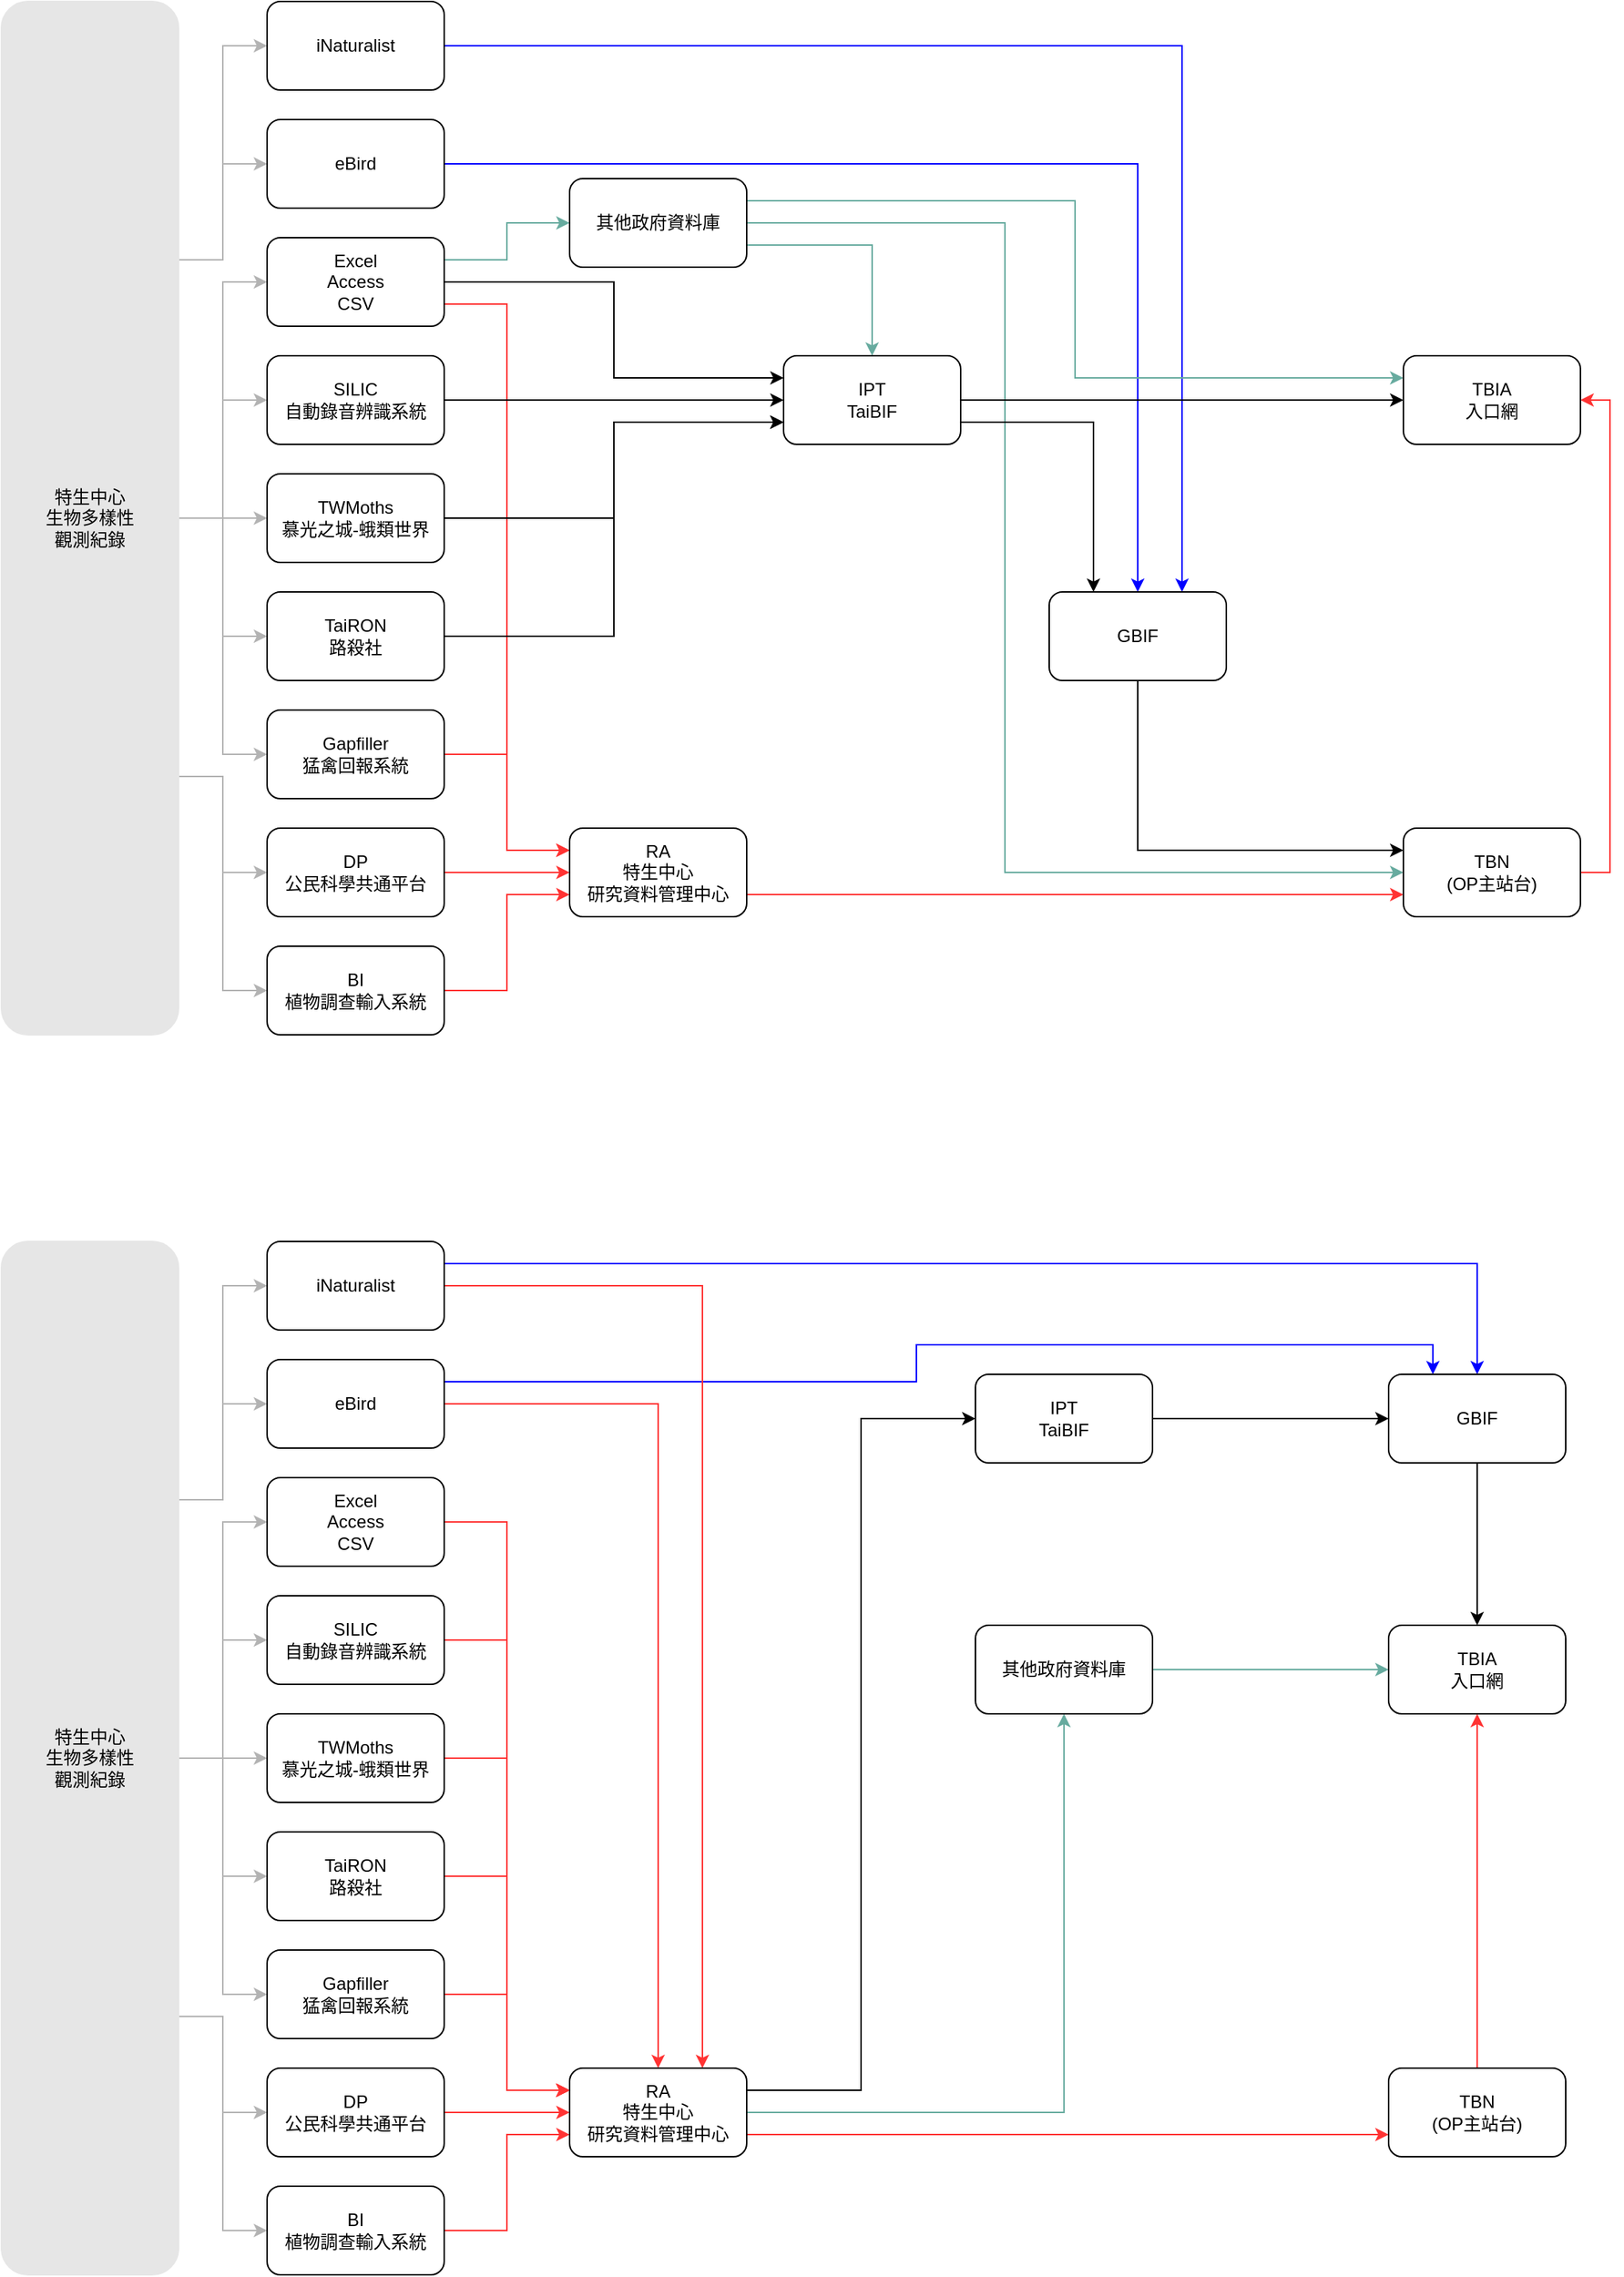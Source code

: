<mxfile version="21.1.9" type="github">
  <diagram id="rm72Gj8ZxFal6YDLn9Lo" name="Page-1">
    <mxGraphModel dx="1969" dy="887" grid="1" gridSize="10" guides="1" tooltips="1" connect="1" arrows="1" fold="1" page="1" pageScale="1" pageWidth="1169" pageHeight="827" math="0" shadow="0">
      <root>
        <mxCell id="0" />
        <mxCell id="1" parent="0" />
        <mxCell id="_VTtxhrFGdUtf0AvVYgn-45" style="edgeStyle=orthogonalEdgeStyle;rounded=0;orthogonalLoop=1;jettySize=auto;html=1;exitX=1;exitY=0.25;exitDx=0;exitDy=0;entryX=0;entryY=0.5;entryDx=0;entryDy=0;shadow=0;strokeColor=#B3B3B3;fillColor=#FFB366;" parent="1" source="uOPO1Oe3B9QStqaCYldA-2" target="uOPO1Oe3B9QStqaCYldA-10" edge="1">
          <mxGeometry relative="1" as="geometry" />
        </mxCell>
        <mxCell id="_VTtxhrFGdUtf0AvVYgn-46" style="edgeStyle=orthogonalEdgeStyle;rounded=0;orthogonalLoop=1;jettySize=auto;html=1;exitX=1;exitY=0.25;exitDx=0;exitDy=0;shadow=0;strokeColor=#B3B3B3;fillColor=#FFB366;" parent="1" source="uOPO1Oe3B9QStqaCYldA-2" target="uOPO1Oe3B9QStqaCYldA-9" edge="1">
          <mxGeometry relative="1" as="geometry" />
        </mxCell>
        <mxCell id="_VTtxhrFGdUtf0AvVYgn-48" style="edgeStyle=orthogonalEdgeStyle;rounded=0;orthogonalLoop=1;jettySize=auto;html=1;exitX=1;exitY=0.5;exitDx=0;exitDy=0;entryX=0;entryY=0.5;entryDx=0;entryDy=0;shadow=0;strokeColor=#B3B3B3;fillColor=#FFB366;" parent="1" source="uOPO1Oe3B9QStqaCYldA-2" target="uOPO1Oe3B9QStqaCYldA-3" edge="1">
          <mxGeometry relative="1" as="geometry" />
        </mxCell>
        <mxCell id="_VTtxhrFGdUtf0AvVYgn-49" style="edgeStyle=orthogonalEdgeStyle;rounded=0;orthogonalLoop=1;jettySize=auto;html=1;exitX=1;exitY=0.5;exitDx=0;exitDy=0;entryX=0;entryY=0.5;entryDx=0;entryDy=0;shadow=0;strokeColor=#B3B3B3;fillColor=#FFB366;" parent="1" source="uOPO1Oe3B9QStqaCYldA-2" target="uOPO1Oe3B9QStqaCYldA-7" edge="1">
          <mxGeometry relative="1" as="geometry" />
        </mxCell>
        <mxCell id="_VTtxhrFGdUtf0AvVYgn-50" style="edgeStyle=orthogonalEdgeStyle;rounded=0;orthogonalLoop=1;jettySize=auto;html=1;exitX=1;exitY=0.5;exitDx=0;exitDy=0;shadow=0;strokeColor=#B3B3B3;fillColor=#FFB366;" parent="1" source="uOPO1Oe3B9QStqaCYldA-2" target="uOPO1Oe3B9QStqaCYldA-8" edge="1">
          <mxGeometry relative="1" as="geometry" />
        </mxCell>
        <mxCell id="_VTtxhrFGdUtf0AvVYgn-51" style="edgeStyle=orthogonalEdgeStyle;rounded=0;orthogonalLoop=1;jettySize=auto;html=1;exitX=1;exitY=0.5;exitDx=0;exitDy=0;entryX=0;entryY=0.5;entryDx=0;entryDy=0;shadow=0;strokeColor=#B3B3B3;fillColor=#FFB366;" parent="1" source="uOPO1Oe3B9QStqaCYldA-2" target="_VTtxhrFGdUtf0AvVYgn-23" edge="1">
          <mxGeometry relative="1" as="geometry" />
        </mxCell>
        <mxCell id="_VTtxhrFGdUtf0AvVYgn-52" style="edgeStyle=orthogonalEdgeStyle;rounded=0;orthogonalLoop=1;jettySize=auto;html=1;exitX=1;exitY=0.5;exitDx=0;exitDy=0;entryX=0;entryY=0.5;entryDx=0;entryDy=0;shadow=0;strokeColor=#B3B3B3;fillColor=#FFB366;" parent="1" source="uOPO1Oe3B9QStqaCYldA-2" target="uOPO1Oe3B9QStqaCYldA-6" edge="1">
          <mxGeometry relative="1" as="geometry" />
        </mxCell>
        <mxCell id="_VTtxhrFGdUtf0AvVYgn-53" style="edgeStyle=orthogonalEdgeStyle;rounded=0;orthogonalLoop=1;jettySize=auto;html=1;exitX=1;exitY=0.75;exitDx=0;exitDy=0;entryX=0;entryY=0.5;entryDx=0;entryDy=0;shadow=0;strokeColor=#B3B3B3;fillColor=#FFB366;" parent="1" source="uOPO1Oe3B9QStqaCYldA-2" target="uOPO1Oe3B9QStqaCYldA-4" edge="1">
          <mxGeometry relative="1" as="geometry" />
        </mxCell>
        <mxCell id="_VTtxhrFGdUtf0AvVYgn-54" style="edgeStyle=orthogonalEdgeStyle;rounded=0;orthogonalLoop=1;jettySize=auto;html=1;exitX=1;exitY=0.75;exitDx=0;exitDy=0;shadow=0;strokeColor=#B3B3B3;fillColor=#FFB366;" parent="1" source="uOPO1Oe3B9QStqaCYldA-2" target="uOPO1Oe3B9QStqaCYldA-5" edge="1">
          <mxGeometry relative="1" as="geometry" />
        </mxCell>
        <mxCell id="uOPO1Oe3B9QStqaCYldA-2" value="&lt;div&gt;特生中心&lt;/div&gt;&lt;div&gt;生物多樣性&lt;/div&gt;&lt;div&gt;觀測紀錄&lt;/div&gt;" style="rounded=1;whiteSpace=wrap;html=1;strokeColor=#E6E6E6;fillColor=#E6E6E6;" parent="1" vertex="1">
          <mxGeometry x="39" y="40" width="120" height="700" as="geometry" />
        </mxCell>
        <mxCell id="uOPO1Oe3B9QStqaCYldA-18" style="edgeStyle=orthogonalEdgeStyle;rounded=0;orthogonalLoop=1;jettySize=auto;html=1;exitX=1;exitY=0.75;exitDx=0;exitDy=0;entryX=0;entryY=0.25;entryDx=0;entryDy=0;strokeColor=#FF3333;" parent="1" source="uOPO1Oe3B9QStqaCYldA-3" target="uOPO1Oe3B9QStqaCYldA-11" edge="1">
          <mxGeometry relative="1" as="geometry">
            <Array as="points" />
          </mxGeometry>
        </mxCell>
        <mxCell id="uOPO1Oe3B9QStqaCYldA-33" style="edgeStyle=orthogonalEdgeStyle;rounded=0;orthogonalLoop=1;jettySize=auto;html=1;exitX=1;exitY=0.25;exitDx=0;exitDy=0;entryX=0;entryY=0.5;entryDx=0;entryDy=0;strokeColor=#67AB9F;" parent="1" source="uOPO1Oe3B9QStqaCYldA-3" target="uOPO1Oe3B9QStqaCYldA-13" edge="1">
          <mxGeometry relative="1" as="geometry" />
        </mxCell>
        <mxCell id="_VTtxhrFGdUtf0AvVYgn-32" style="edgeStyle=orthogonalEdgeStyle;rounded=0;orthogonalLoop=1;jettySize=auto;html=1;exitX=1;exitY=0.5;exitDx=0;exitDy=0;entryX=0;entryY=0.25;entryDx=0;entryDy=0;strokeColor=#000000;" parent="1" source="uOPO1Oe3B9QStqaCYldA-3" target="uOPO1Oe3B9QStqaCYldA-14" edge="1">
          <mxGeometry relative="1" as="geometry" />
        </mxCell>
        <mxCell id="uOPO1Oe3B9QStqaCYldA-3" value="&lt;div&gt;Excel&lt;/div&gt;&lt;div&gt;Access&lt;/div&gt;&lt;div&gt;CSV&lt;br&gt;&lt;/div&gt;" style="rounded=1;whiteSpace=wrap;html=1;" parent="1" vertex="1">
          <mxGeometry x="219" y="200" width="120" height="60" as="geometry" />
        </mxCell>
        <mxCell id="_VTtxhrFGdUtf0AvVYgn-38" style="edgeStyle=orthogonalEdgeStyle;rounded=0;orthogonalLoop=1;jettySize=auto;html=1;exitX=1;exitY=0.5;exitDx=0;exitDy=0;entryX=0;entryY=0.5;entryDx=0;entryDy=0;strokeColor=#FF3333;" parent="1" source="uOPO1Oe3B9QStqaCYldA-4" target="uOPO1Oe3B9QStqaCYldA-11" edge="1">
          <mxGeometry relative="1" as="geometry" />
        </mxCell>
        <mxCell id="uOPO1Oe3B9QStqaCYldA-4" value="&lt;div&gt;DP&lt;/div&gt;公民科學共通平台" style="rounded=1;whiteSpace=wrap;html=1;" parent="1" vertex="1">
          <mxGeometry x="219" y="600" width="120" height="60" as="geometry" />
        </mxCell>
        <mxCell id="_VTtxhrFGdUtf0AvVYgn-39" style="edgeStyle=orthogonalEdgeStyle;rounded=0;orthogonalLoop=1;jettySize=auto;html=1;exitX=1;exitY=0.5;exitDx=0;exitDy=0;entryX=0;entryY=0.75;entryDx=0;entryDy=0;strokeColor=#FF3333;" parent="1" source="uOPO1Oe3B9QStqaCYldA-5" target="uOPO1Oe3B9QStqaCYldA-11" edge="1">
          <mxGeometry relative="1" as="geometry" />
        </mxCell>
        <mxCell id="uOPO1Oe3B9QStqaCYldA-5" value="&lt;div&gt;BI&lt;/div&gt;植物調查輸入系統" style="rounded=1;whiteSpace=wrap;html=1;" parent="1" vertex="1">
          <mxGeometry x="219" y="680" width="120" height="60" as="geometry" />
        </mxCell>
        <mxCell id="_VTtxhrFGdUtf0AvVYgn-42" style="edgeStyle=orthogonalEdgeStyle;rounded=0;orthogonalLoop=1;jettySize=auto;html=1;exitX=1;exitY=0.5;exitDx=0;exitDy=0;entryX=0;entryY=0.25;entryDx=0;entryDy=0;strokeColor=#FF3333;" parent="1" source="uOPO1Oe3B9QStqaCYldA-6" target="uOPO1Oe3B9QStqaCYldA-11" edge="1">
          <mxGeometry relative="1" as="geometry" />
        </mxCell>
        <mxCell id="uOPO1Oe3B9QStqaCYldA-6" value="&lt;div&gt;Gapfiller&lt;/div&gt;&lt;div&gt;猛禽回報系統&lt;br&gt;&lt;/div&gt;" style="rounded=1;whiteSpace=wrap;html=1;" parent="1" vertex="1">
          <mxGeometry x="219" y="520" width="120" height="60" as="geometry" />
        </mxCell>
        <mxCell id="_VTtxhrFGdUtf0AvVYgn-34" style="edgeStyle=orthogonalEdgeStyle;rounded=0;orthogonalLoop=1;jettySize=auto;html=1;exitX=1;exitY=0.5;exitDx=0;exitDy=0;entryX=0;entryY=0.5;entryDx=0;entryDy=0;strokeColor=#000000;" parent="1" source="uOPO1Oe3B9QStqaCYldA-7" target="uOPO1Oe3B9QStqaCYldA-14" edge="1">
          <mxGeometry relative="1" as="geometry" />
        </mxCell>
        <mxCell id="uOPO1Oe3B9QStqaCYldA-7" value="&lt;div&gt;SILIC&lt;/div&gt;自動錄音辨識系統" style="rounded=1;whiteSpace=wrap;html=1;" parent="1" vertex="1">
          <mxGeometry x="219" y="280" width="120" height="60" as="geometry" />
        </mxCell>
        <mxCell id="_VTtxhrFGdUtf0AvVYgn-35" style="edgeStyle=orthogonalEdgeStyle;rounded=0;orthogonalLoop=1;jettySize=auto;html=1;exitX=1;exitY=0.5;exitDx=0;exitDy=0;entryX=0;entryY=0.75;entryDx=0;entryDy=0;strokeColor=#000000;" parent="1" source="uOPO1Oe3B9QStqaCYldA-8" target="uOPO1Oe3B9QStqaCYldA-14" edge="1">
          <mxGeometry relative="1" as="geometry" />
        </mxCell>
        <mxCell id="uOPO1Oe3B9QStqaCYldA-8" value="&lt;div&gt;TWMoths&lt;/div&gt;&lt;div&gt;慕光之城-蛾類世界&lt;br&gt;&lt;/div&gt;" style="rounded=1;whiteSpace=wrap;html=1;" parent="1" vertex="1">
          <mxGeometry x="219" y="360" width="120" height="60" as="geometry" />
        </mxCell>
        <mxCell id="_VTtxhrFGdUtf0AvVYgn-4" style="edgeStyle=orthogonalEdgeStyle;rounded=0;orthogonalLoop=1;jettySize=auto;html=1;exitX=1;exitY=0.5;exitDx=0;exitDy=0;entryX=0.5;entryY=0;entryDx=0;entryDy=0;strokeColor=#0000FF;" parent="1" source="uOPO1Oe3B9QStqaCYldA-9" target="uOPO1Oe3B9QStqaCYldA-25" edge="1">
          <mxGeometry relative="1" as="geometry" />
        </mxCell>
        <mxCell id="uOPO1Oe3B9QStqaCYldA-9" value="&lt;div&gt;eBird&lt;/div&gt;" style="rounded=1;whiteSpace=wrap;html=1;" parent="1" vertex="1">
          <mxGeometry x="219" y="120" width="120" height="60" as="geometry" />
        </mxCell>
        <mxCell id="_VTtxhrFGdUtf0AvVYgn-5" style="edgeStyle=orthogonalEdgeStyle;rounded=0;orthogonalLoop=1;jettySize=auto;html=1;exitX=1;exitY=0.5;exitDx=0;exitDy=0;entryX=0.75;entryY=0;entryDx=0;entryDy=0;strokeColor=#0000FF;" parent="1" source="uOPO1Oe3B9QStqaCYldA-10" target="uOPO1Oe3B9QStqaCYldA-25" edge="1">
          <mxGeometry relative="1" as="geometry">
            <mxPoint x="669" y="280" as="targetPoint" />
          </mxGeometry>
        </mxCell>
        <mxCell id="uOPO1Oe3B9QStqaCYldA-10" value="iNaturalist" style="rounded=1;whiteSpace=wrap;html=1;" parent="1" vertex="1">
          <mxGeometry x="219" y="40" width="120" height="60" as="geometry" />
        </mxCell>
        <mxCell id="uOPO1Oe3B9QStqaCYldA-24" style="edgeStyle=orthogonalEdgeStyle;rounded=0;orthogonalLoop=1;jettySize=auto;html=1;entryX=0;entryY=0.75;entryDx=0;entryDy=0;exitX=1;exitY=0.75;exitDx=0;exitDy=0;strokeColor=#FF3333;" parent="1" source="uOPO1Oe3B9QStqaCYldA-11" target="uOPO1Oe3B9QStqaCYldA-23" edge="1">
          <mxGeometry relative="1" as="geometry">
            <mxPoint x="539" y="640" as="sourcePoint" />
          </mxGeometry>
        </mxCell>
        <mxCell id="uOPO1Oe3B9QStqaCYldA-11" value="&lt;div&gt;RA&lt;/div&gt;&lt;div&gt;特生中心&lt;/div&gt;&lt;div&gt;研究資料管理中心&lt;br&gt;&lt;/div&gt;" style="rounded=1;whiteSpace=wrap;html=1;" parent="1" vertex="1">
          <mxGeometry x="424" y="600" width="120" height="60" as="geometry" />
        </mxCell>
        <mxCell id="_VTtxhrFGdUtf0AvVYgn-41" style="edgeStyle=orthogonalEdgeStyle;rounded=0;orthogonalLoop=1;jettySize=auto;html=1;entryX=0.5;entryY=0;entryDx=0;entryDy=0;strokeColor=#67AB9F;exitX=1;exitY=0.75;exitDx=0;exitDy=0;" parent="1" source="uOPO1Oe3B9QStqaCYldA-13" target="uOPO1Oe3B9QStqaCYldA-14" edge="1">
          <mxGeometry relative="1" as="geometry">
            <mxPoint x="539" y="190" as="sourcePoint" />
          </mxGeometry>
        </mxCell>
        <mxCell id="_VTtxhrFGdUtf0AvVYgn-43" style="edgeStyle=orthogonalEdgeStyle;rounded=0;orthogonalLoop=1;jettySize=auto;html=1;exitX=1;exitY=0.25;exitDx=0;exitDy=0;entryX=0;entryY=0.25;entryDx=0;entryDy=0;shadow=0;strokeColor=#67AB9F;fillColor=#FFB366;" parent="1" source="uOPO1Oe3B9QStqaCYldA-13" target="_VTtxhrFGdUtf0AvVYgn-7" edge="1">
          <mxGeometry relative="1" as="geometry" />
        </mxCell>
        <mxCell id="hfrrrpdpzwzLfhbFBO3z-2" style="edgeStyle=orthogonalEdgeStyle;rounded=0;orthogonalLoop=1;jettySize=auto;html=1;exitX=1;exitY=0.5;exitDx=0;exitDy=0;entryX=0;entryY=0.5;entryDx=0;entryDy=0;strokeColor=#67AB9F;" edge="1" parent="1" source="uOPO1Oe3B9QStqaCYldA-13" target="uOPO1Oe3B9QStqaCYldA-23">
          <mxGeometry relative="1" as="geometry">
            <Array as="points">
              <mxPoint x="719" y="190" />
              <mxPoint x="719" y="630" />
            </Array>
          </mxGeometry>
        </mxCell>
        <mxCell id="uOPO1Oe3B9QStqaCYldA-13" value="其他政府資料庫" style="rounded=1;whiteSpace=wrap;html=1;" parent="1" vertex="1">
          <mxGeometry x="424" y="160" width="120" height="60" as="geometry" />
        </mxCell>
        <mxCell id="_VTtxhrFGdUtf0AvVYgn-11" style="edgeStyle=orthogonalEdgeStyle;rounded=0;orthogonalLoop=1;jettySize=auto;html=1;exitX=1;exitY=0.5;exitDx=0;exitDy=0;entryX=0;entryY=0.5;entryDx=0;entryDy=0;strokeColor=#000000;" parent="1" source="uOPO1Oe3B9QStqaCYldA-14" target="_VTtxhrFGdUtf0AvVYgn-7" edge="1">
          <mxGeometry relative="1" as="geometry" />
        </mxCell>
        <mxCell id="_VTtxhrFGdUtf0AvVYgn-55" style="edgeStyle=orthogonalEdgeStyle;rounded=0;orthogonalLoop=1;jettySize=auto;html=1;exitX=1;exitY=0.75;exitDx=0;exitDy=0;entryX=0.25;entryY=0;entryDx=0;entryDy=0;shadow=0;strokeColor=#000000;fillColor=#FFB366;" parent="1" source="uOPO1Oe3B9QStqaCYldA-14" target="uOPO1Oe3B9QStqaCYldA-25" edge="1">
          <mxGeometry relative="1" as="geometry" />
        </mxCell>
        <mxCell id="uOPO1Oe3B9QStqaCYldA-14" value="&lt;div&gt;IPT&lt;/div&gt;&lt;div&gt;TaiBIF&lt;br&gt;&lt;/div&gt;" style="rounded=1;whiteSpace=wrap;html=1;" parent="1" vertex="1">
          <mxGeometry x="569" y="280" width="120" height="60" as="geometry" />
        </mxCell>
        <mxCell id="hfrrrpdpzwzLfhbFBO3z-3" style="edgeStyle=orthogonalEdgeStyle;rounded=0;orthogonalLoop=1;jettySize=auto;html=1;exitX=1;exitY=0.5;exitDx=0;exitDy=0;entryX=1;entryY=0.5;entryDx=0;entryDy=0;strokeColor=#FF3333;" edge="1" parent="1" source="uOPO1Oe3B9QStqaCYldA-23" target="_VTtxhrFGdUtf0AvVYgn-7">
          <mxGeometry relative="1" as="geometry" />
        </mxCell>
        <mxCell id="uOPO1Oe3B9QStqaCYldA-23" value="&lt;div&gt;TBN&lt;/div&gt;&lt;div&gt;(OP主站台)&lt;br&gt;&lt;/div&gt;" style="rounded=1;whiteSpace=wrap;html=1;" parent="1" vertex="1">
          <mxGeometry x="989" y="600" width="120" height="60" as="geometry" />
        </mxCell>
        <mxCell id="_VTtxhrFGdUtf0AvVYgn-3" style="edgeStyle=orthogonalEdgeStyle;rounded=0;orthogonalLoop=1;jettySize=auto;html=1;exitX=0.5;exitY=1;exitDx=0;exitDy=0;entryX=0;entryY=0.25;entryDx=0;entryDy=0;strokeColor=#000000;" parent="1" source="uOPO1Oe3B9QStqaCYldA-25" target="uOPO1Oe3B9QStqaCYldA-23" edge="1">
          <mxGeometry relative="1" as="geometry" />
        </mxCell>
        <mxCell id="uOPO1Oe3B9QStqaCYldA-25" value="GBIF" style="rounded=1;whiteSpace=wrap;html=1;" parent="1" vertex="1">
          <mxGeometry x="749" y="440" width="120" height="60" as="geometry" />
        </mxCell>
        <mxCell id="_VTtxhrFGdUtf0AvVYgn-7" value="&lt;div&gt;TBIA&lt;/div&gt;入口網" style="rounded=1;whiteSpace=wrap;html=1;" parent="1" vertex="1">
          <mxGeometry x="989" y="280" width="120" height="60" as="geometry" />
        </mxCell>
        <mxCell id="_VTtxhrFGdUtf0AvVYgn-37" style="edgeStyle=orthogonalEdgeStyle;rounded=0;orthogonalLoop=1;jettySize=auto;html=1;exitX=1;exitY=0.5;exitDx=0;exitDy=0;entryX=0;entryY=0.75;entryDx=0;entryDy=0;strokeColor=#000000;" parent="1" source="_VTtxhrFGdUtf0AvVYgn-23" target="uOPO1Oe3B9QStqaCYldA-14" edge="1">
          <mxGeometry relative="1" as="geometry" />
        </mxCell>
        <mxCell id="_VTtxhrFGdUtf0AvVYgn-23" value="&lt;div&gt;TaiRON&lt;/div&gt;&lt;div&gt;路殺社&lt;br&gt;&lt;/div&gt;" style="rounded=1;whiteSpace=wrap;html=1;" parent="1" vertex="1">
          <mxGeometry x="219" y="440" width="120" height="60" as="geometry" />
        </mxCell>
        <mxCell id="hfrrrpdpzwzLfhbFBO3z-4" style="edgeStyle=orthogonalEdgeStyle;rounded=0;orthogonalLoop=1;jettySize=auto;html=1;exitX=1;exitY=0.25;exitDx=0;exitDy=0;entryX=0;entryY=0.5;entryDx=0;entryDy=0;shadow=0;strokeColor=#B3B3B3;fillColor=#FFB366;" edge="1" parent="1" source="hfrrrpdpzwzLfhbFBO3z-13" target="hfrrrpdpzwzLfhbFBO3z-31">
          <mxGeometry relative="1" as="geometry" />
        </mxCell>
        <mxCell id="hfrrrpdpzwzLfhbFBO3z-5" style="edgeStyle=orthogonalEdgeStyle;rounded=0;orthogonalLoop=1;jettySize=auto;html=1;exitX=1;exitY=0.25;exitDx=0;exitDy=0;shadow=0;strokeColor=#B3B3B3;fillColor=#FFB366;" edge="1" parent="1" source="hfrrrpdpzwzLfhbFBO3z-13" target="hfrrrpdpzwzLfhbFBO3z-29">
          <mxGeometry relative="1" as="geometry" />
        </mxCell>
        <mxCell id="hfrrrpdpzwzLfhbFBO3z-6" style="edgeStyle=orthogonalEdgeStyle;rounded=0;orthogonalLoop=1;jettySize=auto;html=1;exitX=1;exitY=0.5;exitDx=0;exitDy=0;entryX=0;entryY=0.5;entryDx=0;entryDy=0;shadow=0;strokeColor=#B3B3B3;fillColor=#FFB366;" edge="1" parent="1" source="hfrrrpdpzwzLfhbFBO3z-13" target="hfrrrpdpzwzLfhbFBO3z-17">
          <mxGeometry relative="1" as="geometry" />
        </mxCell>
        <mxCell id="hfrrrpdpzwzLfhbFBO3z-7" style="edgeStyle=orthogonalEdgeStyle;rounded=0;orthogonalLoop=1;jettySize=auto;html=1;exitX=1;exitY=0.5;exitDx=0;exitDy=0;entryX=0;entryY=0.5;entryDx=0;entryDy=0;shadow=0;strokeColor=#B3B3B3;fillColor=#FFB366;" edge="1" parent="1" source="hfrrrpdpzwzLfhbFBO3z-13" target="hfrrrpdpzwzLfhbFBO3z-25">
          <mxGeometry relative="1" as="geometry" />
        </mxCell>
        <mxCell id="hfrrrpdpzwzLfhbFBO3z-8" style="edgeStyle=orthogonalEdgeStyle;rounded=0;orthogonalLoop=1;jettySize=auto;html=1;exitX=1;exitY=0.5;exitDx=0;exitDy=0;shadow=0;strokeColor=#B3B3B3;fillColor=#FFB366;" edge="1" parent="1" source="hfrrrpdpzwzLfhbFBO3z-13" target="hfrrrpdpzwzLfhbFBO3z-27">
          <mxGeometry relative="1" as="geometry" />
        </mxCell>
        <mxCell id="hfrrrpdpzwzLfhbFBO3z-9" style="edgeStyle=orthogonalEdgeStyle;rounded=0;orthogonalLoop=1;jettySize=auto;html=1;exitX=1;exitY=0.5;exitDx=0;exitDy=0;entryX=0;entryY=0.5;entryDx=0;entryDy=0;shadow=0;strokeColor=#B3B3B3;fillColor=#FFB366;" edge="1" parent="1" source="hfrrrpdpzwzLfhbFBO3z-13" target="hfrrrpdpzwzLfhbFBO3z-47">
          <mxGeometry relative="1" as="geometry" />
        </mxCell>
        <mxCell id="hfrrrpdpzwzLfhbFBO3z-10" style="edgeStyle=orthogonalEdgeStyle;rounded=0;orthogonalLoop=1;jettySize=auto;html=1;exitX=1;exitY=0.5;exitDx=0;exitDy=0;entryX=0;entryY=0.5;entryDx=0;entryDy=0;shadow=0;strokeColor=#B3B3B3;fillColor=#FFB366;" edge="1" parent="1" source="hfrrrpdpzwzLfhbFBO3z-13" target="hfrrrpdpzwzLfhbFBO3z-23">
          <mxGeometry relative="1" as="geometry" />
        </mxCell>
        <mxCell id="hfrrrpdpzwzLfhbFBO3z-11" style="edgeStyle=orthogonalEdgeStyle;rounded=0;orthogonalLoop=1;jettySize=auto;html=1;exitX=1;exitY=0.75;exitDx=0;exitDy=0;entryX=0;entryY=0.5;entryDx=0;entryDy=0;shadow=0;strokeColor=#B3B3B3;fillColor=#FFB366;" edge="1" parent="1" source="hfrrrpdpzwzLfhbFBO3z-13" target="hfrrrpdpzwzLfhbFBO3z-19">
          <mxGeometry relative="1" as="geometry" />
        </mxCell>
        <mxCell id="hfrrrpdpzwzLfhbFBO3z-12" style="edgeStyle=orthogonalEdgeStyle;rounded=0;orthogonalLoop=1;jettySize=auto;html=1;exitX=1;exitY=0.75;exitDx=0;exitDy=0;shadow=0;strokeColor=#B3B3B3;fillColor=#FFB366;" edge="1" parent="1" source="hfrrrpdpzwzLfhbFBO3z-13" target="hfrrrpdpzwzLfhbFBO3z-21">
          <mxGeometry relative="1" as="geometry" />
        </mxCell>
        <mxCell id="hfrrrpdpzwzLfhbFBO3z-13" value="&lt;div&gt;特生中心&lt;/div&gt;&lt;div&gt;生物多樣性&lt;/div&gt;&lt;div&gt;觀測紀錄&lt;/div&gt;" style="rounded=1;whiteSpace=wrap;html=1;strokeColor=#E6E6E6;fillColor=#E6E6E6;" vertex="1" parent="1">
          <mxGeometry x="39" y="880" width="120" height="700" as="geometry" />
        </mxCell>
        <mxCell id="hfrrrpdpzwzLfhbFBO3z-14" style="edgeStyle=orthogonalEdgeStyle;rounded=0;orthogonalLoop=1;jettySize=auto;html=1;exitX=1;exitY=0.5;exitDx=0;exitDy=0;entryX=0;entryY=0.25;entryDx=0;entryDy=0;strokeColor=#FF3333;" edge="1" parent="1" source="hfrrrpdpzwzLfhbFBO3z-17" target="hfrrrpdpzwzLfhbFBO3z-33">
          <mxGeometry relative="1" as="geometry">
            <Array as="points" />
          </mxGeometry>
        </mxCell>
        <mxCell id="hfrrrpdpzwzLfhbFBO3z-17" value="&lt;div&gt;Excel&lt;/div&gt;&lt;div&gt;Access&lt;/div&gt;&lt;div&gt;CSV&lt;br&gt;&lt;/div&gt;" style="rounded=1;whiteSpace=wrap;html=1;" vertex="1" parent="1">
          <mxGeometry x="219" y="1040" width="120" height="60" as="geometry" />
        </mxCell>
        <mxCell id="hfrrrpdpzwzLfhbFBO3z-18" style="edgeStyle=orthogonalEdgeStyle;rounded=0;orthogonalLoop=1;jettySize=auto;html=1;exitX=1;exitY=0.5;exitDx=0;exitDy=0;entryX=0;entryY=0.5;entryDx=0;entryDy=0;strokeColor=#FF3333;" edge="1" parent="1" source="hfrrrpdpzwzLfhbFBO3z-19" target="hfrrrpdpzwzLfhbFBO3z-33">
          <mxGeometry relative="1" as="geometry" />
        </mxCell>
        <mxCell id="hfrrrpdpzwzLfhbFBO3z-19" value="&lt;div&gt;DP&lt;/div&gt;公民科學共通平台" style="rounded=1;whiteSpace=wrap;html=1;" vertex="1" parent="1">
          <mxGeometry x="219" y="1440" width="120" height="60" as="geometry" />
        </mxCell>
        <mxCell id="hfrrrpdpzwzLfhbFBO3z-20" style="edgeStyle=orthogonalEdgeStyle;rounded=0;orthogonalLoop=1;jettySize=auto;html=1;exitX=1;exitY=0.5;exitDx=0;exitDy=0;entryX=0;entryY=0.75;entryDx=0;entryDy=0;strokeColor=#FF3333;" edge="1" parent="1" source="hfrrrpdpzwzLfhbFBO3z-21" target="hfrrrpdpzwzLfhbFBO3z-33">
          <mxGeometry relative="1" as="geometry" />
        </mxCell>
        <mxCell id="hfrrrpdpzwzLfhbFBO3z-21" value="&lt;div&gt;BI&lt;/div&gt;植物調查輸入系統" style="rounded=1;whiteSpace=wrap;html=1;" vertex="1" parent="1">
          <mxGeometry x="219" y="1520" width="120" height="60" as="geometry" />
        </mxCell>
        <mxCell id="hfrrrpdpzwzLfhbFBO3z-22" style="edgeStyle=orthogonalEdgeStyle;rounded=0;orthogonalLoop=1;jettySize=auto;html=1;exitX=1;exitY=0.5;exitDx=0;exitDy=0;entryX=0;entryY=0.25;entryDx=0;entryDy=0;strokeColor=#FF3333;" edge="1" parent="1" source="hfrrrpdpzwzLfhbFBO3z-23" target="hfrrrpdpzwzLfhbFBO3z-33">
          <mxGeometry relative="1" as="geometry" />
        </mxCell>
        <mxCell id="hfrrrpdpzwzLfhbFBO3z-23" value="&lt;div&gt;Gapfiller&lt;/div&gt;&lt;div&gt;猛禽回報系統&lt;br&gt;&lt;/div&gt;" style="rounded=1;whiteSpace=wrap;html=1;" vertex="1" parent="1">
          <mxGeometry x="219" y="1360" width="120" height="60" as="geometry" />
        </mxCell>
        <mxCell id="hfrrrpdpzwzLfhbFBO3z-24" style="edgeStyle=orthogonalEdgeStyle;rounded=0;orthogonalLoop=1;jettySize=auto;html=1;exitX=1;exitY=0.5;exitDx=0;exitDy=0;entryX=0;entryY=0.25;entryDx=0;entryDy=0;strokeColor=#FF3333;" edge="1" parent="1" source="hfrrrpdpzwzLfhbFBO3z-25" target="hfrrrpdpzwzLfhbFBO3z-33">
          <mxGeometry relative="1" as="geometry" />
        </mxCell>
        <mxCell id="hfrrrpdpzwzLfhbFBO3z-25" value="&lt;div&gt;SILIC&lt;/div&gt;自動錄音辨識系統" style="rounded=1;whiteSpace=wrap;html=1;" vertex="1" parent="1">
          <mxGeometry x="219" y="1120" width="120" height="60" as="geometry" />
        </mxCell>
        <mxCell id="hfrrrpdpzwzLfhbFBO3z-26" style="edgeStyle=orthogonalEdgeStyle;rounded=0;orthogonalLoop=1;jettySize=auto;html=1;exitX=1;exitY=0.5;exitDx=0;exitDy=0;entryX=0;entryY=0.25;entryDx=0;entryDy=0;strokeColor=#FF3333;" edge="1" parent="1" source="hfrrrpdpzwzLfhbFBO3z-27" target="hfrrrpdpzwzLfhbFBO3z-33">
          <mxGeometry relative="1" as="geometry" />
        </mxCell>
        <mxCell id="hfrrrpdpzwzLfhbFBO3z-27" value="&lt;div&gt;TWMoths&lt;/div&gt;&lt;div&gt;慕光之城-蛾類世界&lt;br&gt;&lt;/div&gt;" style="rounded=1;whiteSpace=wrap;html=1;" vertex="1" parent="1">
          <mxGeometry x="219" y="1200" width="120" height="60" as="geometry" />
        </mxCell>
        <mxCell id="hfrrrpdpzwzLfhbFBO3z-57" style="edgeStyle=orthogonalEdgeStyle;rounded=0;orthogonalLoop=1;jettySize=auto;html=1;exitX=1;exitY=0.5;exitDx=0;exitDy=0;strokeColor=#FF3333;" edge="1" parent="1" source="hfrrrpdpzwzLfhbFBO3z-29" target="hfrrrpdpzwzLfhbFBO3z-33">
          <mxGeometry relative="1" as="geometry" />
        </mxCell>
        <mxCell id="hfrrrpdpzwzLfhbFBO3z-61" style="edgeStyle=orthogonalEdgeStyle;rounded=0;orthogonalLoop=1;jettySize=auto;html=1;exitX=1;exitY=0.25;exitDx=0;exitDy=0;entryX=0.25;entryY=0;entryDx=0;entryDy=0;strokeColor=#0000FF;" edge="1" parent="1" source="hfrrrpdpzwzLfhbFBO3z-29" target="hfrrrpdpzwzLfhbFBO3z-44">
          <mxGeometry relative="1" as="geometry" />
        </mxCell>
        <mxCell id="hfrrrpdpzwzLfhbFBO3z-29" value="&lt;div&gt;eBird&lt;/div&gt;" style="rounded=1;whiteSpace=wrap;html=1;" vertex="1" parent="1">
          <mxGeometry x="219" y="960" width="120" height="60" as="geometry" />
        </mxCell>
        <mxCell id="hfrrrpdpzwzLfhbFBO3z-56" style="edgeStyle=orthogonalEdgeStyle;rounded=0;orthogonalLoop=1;jettySize=auto;html=1;exitX=1;exitY=0.5;exitDx=0;exitDy=0;entryX=0.75;entryY=0;entryDx=0;entryDy=0;strokeColor=#FF3333;" edge="1" parent="1" source="hfrrrpdpzwzLfhbFBO3z-31" target="hfrrrpdpzwzLfhbFBO3z-33">
          <mxGeometry relative="1" as="geometry" />
        </mxCell>
        <mxCell id="hfrrrpdpzwzLfhbFBO3z-60" style="edgeStyle=orthogonalEdgeStyle;rounded=0;orthogonalLoop=1;jettySize=auto;html=1;exitX=1;exitY=0.25;exitDx=0;exitDy=0;entryX=0.5;entryY=0;entryDx=0;entryDy=0;strokeColor=#0000FF;" edge="1" parent="1" source="hfrrrpdpzwzLfhbFBO3z-31" target="hfrrrpdpzwzLfhbFBO3z-44">
          <mxGeometry relative="1" as="geometry" />
        </mxCell>
        <mxCell id="hfrrrpdpzwzLfhbFBO3z-31" value="iNaturalist" style="rounded=1;whiteSpace=wrap;html=1;" vertex="1" parent="1">
          <mxGeometry x="219" y="880" width="120" height="60" as="geometry" />
        </mxCell>
        <mxCell id="hfrrrpdpzwzLfhbFBO3z-32" style="edgeStyle=orthogonalEdgeStyle;rounded=0;orthogonalLoop=1;jettySize=auto;html=1;entryX=0;entryY=0.75;entryDx=0;entryDy=0;strokeColor=#FF3333;exitX=1;exitY=0.75;exitDx=0;exitDy=0;" edge="1" parent="1" source="hfrrrpdpzwzLfhbFBO3z-33" target="hfrrrpdpzwzLfhbFBO3z-42">
          <mxGeometry relative="1" as="geometry">
            <mxPoint x="539" y="1470" as="sourcePoint" />
          </mxGeometry>
        </mxCell>
        <mxCell id="hfrrrpdpzwzLfhbFBO3z-49" style="edgeStyle=orthogonalEdgeStyle;rounded=0;orthogonalLoop=1;jettySize=auto;html=1;exitX=1;exitY=0.5;exitDx=0;exitDy=0;strokeColor=#67AB9F;" edge="1" parent="1" source="hfrrrpdpzwzLfhbFBO3z-33" target="hfrrrpdpzwzLfhbFBO3z-37">
          <mxGeometry relative="1" as="geometry" />
        </mxCell>
        <mxCell id="hfrrrpdpzwzLfhbFBO3z-63" style="edgeStyle=orthogonalEdgeStyle;rounded=0;orthogonalLoop=1;jettySize=auto;html=1;exitX=1;exitY=0.25;exitDx=0;exitDy=0;entryX=0;entryY=0.5;entryDx=0;entryDy=0;" edge="1" parent="1" source="hfrrrpdpzwzLfhbFBO3z-33" target="hfrrrpdpzwzLfhbFBO3z-40">
          <mxGeometry relative="1" as="geometry" />
        </mxCell>
        <mxCell id="hfrrrpdpzwzLfhbFBO3z-33" value="&lt;div&gt;RA&lt;/div&gt;&lt;div&gt;特生中心&lt;/div&gt;&lt;div&gt;研究資料管理中心&lt;br&gt;&lt;/div&gt;" style="rounded=1;whiteSpace=wrap;html=1;" vertex="1" parent="1">
          <mxGeometry x="424" y="1440" width="120" height="60" as="geometry" />
        </mxCell>
        <mxCell id="hfrrrpdpzwzLfhbFBO3z-35" style="edgeStyle=orthogonalEdgeStyle;rounded=0;orthogonalLoop=1;jettySize=auto;html=1;exitX=1;exitY=0.5;exitDx=0;exitDy=0;entryX=0;entryY=0.5;entryDx=0;entryDy=0;shadow=0;strokeColor=#67AB9F;fillColor=#FFB366;" edge="1" parent="1" source="hfrrrpdpzwzLfhbFBO3z-37" target="hfrrrpdpzwzLfhbFBO3z-45">
          <mxGeometry relative="1" as="geometry" />
        </mxCell>
        <mxCell id="hfrrrpdpzwzLfhbFBO3z-37" value="其他政府資料庫" style="rounded=1;whiteSpace=wrap;html=1;" vertex="1" parent="1">
          <mxGeometry x="699" y="1140" width="120" height="60" as="geometry" />
        </mxCell>
        <mxCell id="hfrrrpdpzwzLfhbFBO3z-39" style="edgeStyle=orthogonalEdgeStyle;rounded=0;orthogonalLoop=1;jettySize=auto;html=1;exitX=1;exitY=0.5;exitDx=0;exitDy=0;shadow=0;strokeColor=#000000;fillColor=#FFB366;" edge="1" parent="1" source="hfrrrpdpzwzLfhbFBO3z-40" target="hfrrrpdpzwzLfhbFBO3z-44">
          <mxGeometry relative="1" as="geometry" />
        </mxCell>
        <mxCell id="hfrrrpdpzwzLfhbFBO3z-40" value="&lt;div&gt;IPT&lt;/div&gt;&lt;div&gt;TaiBIF&lt;br&gt;&lt;/div&gt;" style="rounded=1;whiteSpace=wrap;html=1;" vertex="1" parent="1">
          <mxGeometry x="699" y="970" width="120" height="60" as="geometry" />
        </mxCell>
        <mxCell id="hfrrrpdpzwzLfhbFBO3z-54" style="edgeStyle=orthogonalEdgeStyle;rounded=0;orthogonalLoop=1;jettySize=auto;html=1;exitX=0.5;exitY=0;exitDx=0;exitDy=0;entryX=0.5;entryY=1;entryDx=0;entryDy=0;strokeColor=#FF3333;" edge="1" parent="1" source="hfrrrpdpzwzLfhbFBO3z-42" target="hfrrrpdpzwzLfhbFBO3z-45">
          <mxGeometry relative="1" as="geometry" />
        </mxCell>
        <mxCell id="hfrrrpdpzwzLfhbFBO3z-42" value="&lt;div&gt;TBN&lt;/div&gt;&lt;div&gt;(OP主站台)&lt;br&gt;&lt;/div&gt;" style="rounded=1;whiteSpace=wrap;html=1;" vertex="1" parent="1">
          <mxGeometry x="979" y="1440" width="120" height="60" as="geometry" />
        </mxCell>
        <mxCell id="hfrrrpdpzwzLfhbFBO3z-62" style="edgeStyle=orthogonalEdgeStyle;rounded=0;orthogonalLoop=1;jettySize=auto;html=1;exitX=0.5;exitY=1;exitDx=0;exitDy=0;" edge="1" parent="1" source="hfrrrpdpzwzLfhbFBO3z-44" target="hfrrrpdpzwzLfhbFBO3z-45">
          <mxGeometry relative="1" as="geometry" />
        </mxCell>
        <mxCell id="hfrrrpdpzwzLfhbFBO3z-44" value="GBIF" style="rounded=1;whiteSpace=wrap;html=1;" vertex="1" parent="1">
          <mxGeometry x="979" y="970" width="120" height="60" as="geometry" />
        </mxCell>
        <mxCell id="hfrrrpdpzwzLfhbFBO3z-45" value="&lt;div&gt;TBIA&lt;/div&gt;入口網" style="rounded=1;whiteSpace=wrap;html=1;" vertex="1" parent="1">
          <mxGeometry x="979" y="1140" width="120" height="60" as="geometry" />
        </mxCell>
        <mxCell id="hfrrrpdpzwzLfhbFBO3z-46" style="edgeStyle=orthogonalEdgeStyle;rounded=0;orthogonalLoop=1;jettySize=auto;html=1;exitX=1;exitY=0.5;exitDx=0;exitDy=0;entryX=0;entryY=0.25;entryDx=0;entryDy=0;strokeColor=#FF3333;" edge="1" parent="1" source="hfrrrpdpzwzLfhbFBO3z-47" target="hfrrrpdpzwzLfhbFBO3z-33">
          <mxGeometry relative="1" as="geometry" />
        </mxCell>
        <mxCell id="hfrrrpdpzwzLfhbFBO3z-47" value="&lt;div&gt;TaiRON&lt;/div&gt;&lt;div&gt;路殺社&lt;br&gt;&lt;/div&gt;" style="rounded=1;whiteSpace=wrap;html=1;" vertex="1" parent="1">
          <mxGeometry x="219" y="1280" width="120" height="60" as="geometry" />
        </mxCell>
      </root>
    </mxGraphModel>
  </diagram>
</mxfile>
